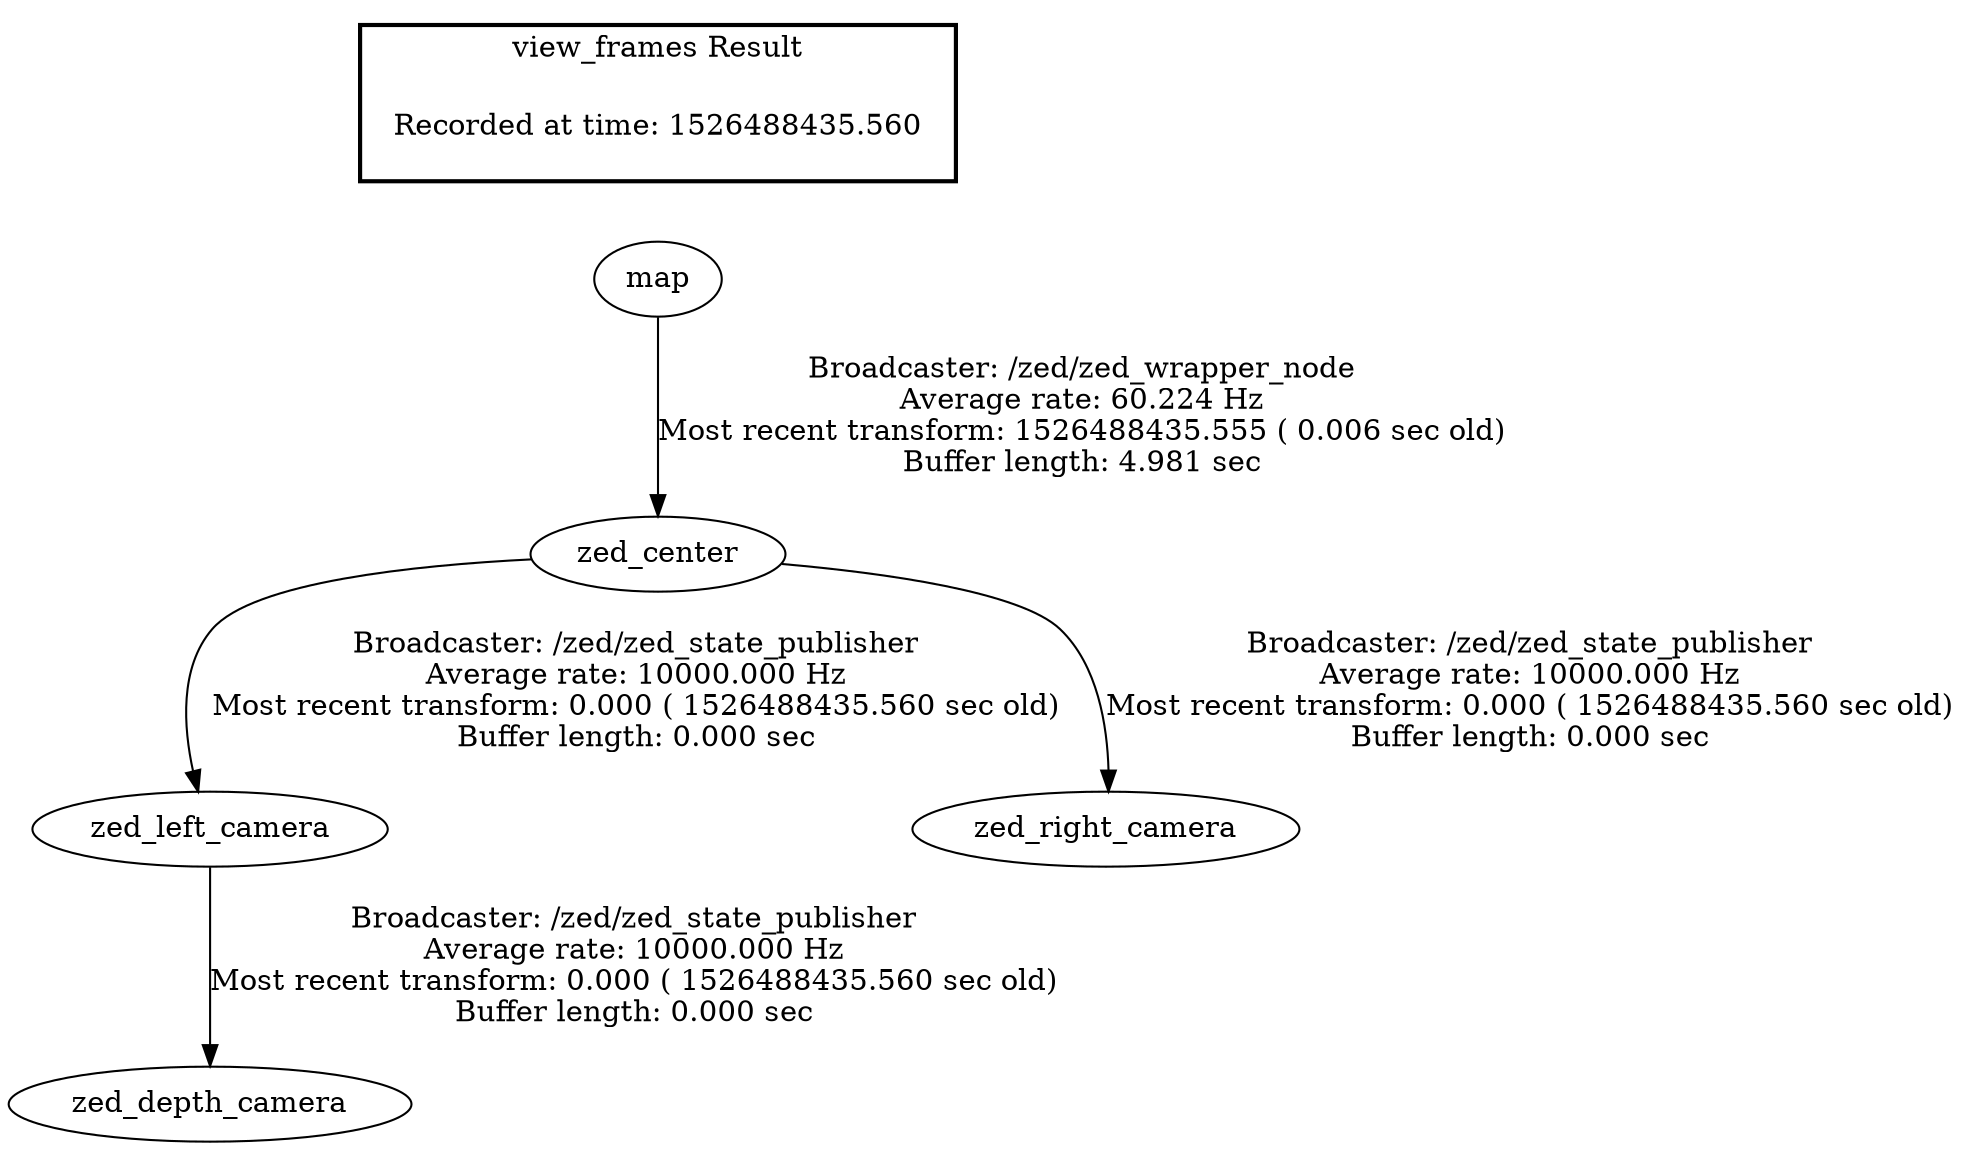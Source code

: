 digraph G {
"zed_left_camera" -> "zed_depth_camera"[label="Broadcaster: /zed/zed_state_publisher\nAverage rate: 10000.000 Hz\nMost recent transform: 0.000 ( 1526488435.560 sec old)\nBuffer length: 0.000 sec\n"];
"zed_center" -> "zed_left_camera"[label="Broadcaster: /zed/zed_state_publisher\nAverage rate: 10000.000 Hz\nMost recent transform: 0.000 ( 1526488435.560 sec old)\nBuffer length: 0.000 sec\n"];
"map" -> "zed_center"[label="Broadcaster: /zed/zed_wrapper_node\nAverage rate: 60.224 Hz\nMost recent transform: 1526488435.555 ( 0.006 sec old)\nBuffer length: 4.981 sec\n"];
"zed_center" -> "zed_right_camera"[label="Broadcaster: /zed/zed_state_publisher\nAverage rate: 10000.000 Hz\nMost recent transform: 0.000 ( 1526488435.560 sec old)\nBuffer length: 0.000 sec\n"];
edge [style=invis];
 subgraph cluster_legend { style=bold; color=black; label ="view_frames Result";
"Recorded at time: 1526488435.560"[ shape=plaintext ] ;
 }->"map";
}